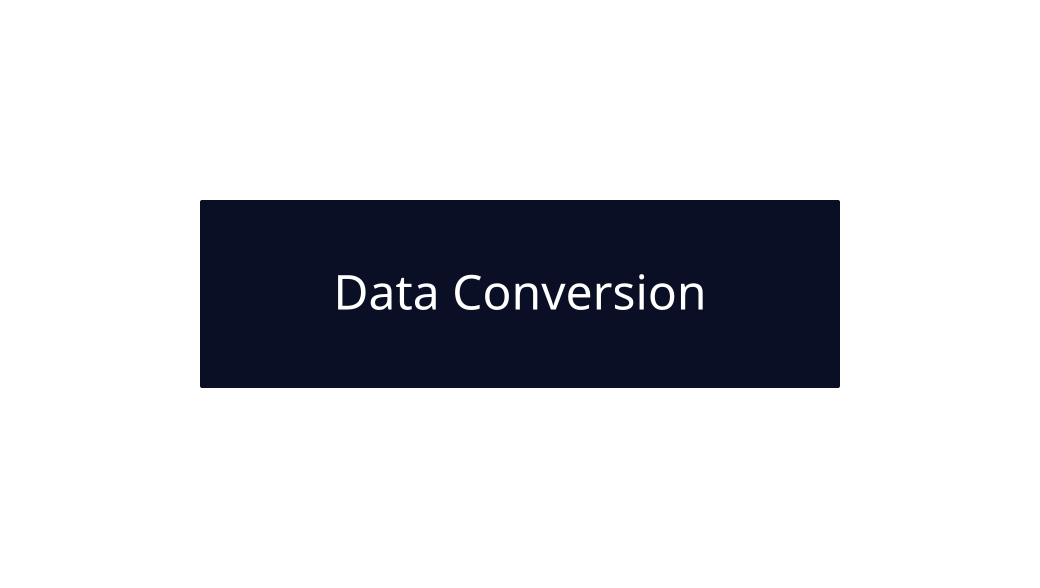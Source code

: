 Data Conversion: {
    shape: class

    # Accepts frame data as 2D-Array of integers. Returns recolored 2D-Array of integers.
    colorMediapipe(Array*Integers* frame): "[][] Integer"
    colorCv(Array*Integers* frame): "[][] Integer"
}